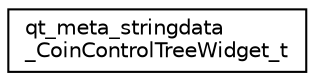digraph "Graphical Class Hierarchy"
{
 // LATEX_PDF_SIZE
  edge [fontname="Helvetica",fontsize="10",labelfontname="Helvetica",labelfontsize="10"];
  node [fontname="Helvetica",fontsize="10",shape=record];
  rankdir="LR";
  Node0 [label="qt_meta_stringdata\l_CoinControlTreeWidget_t",height=0.2,width=0.4,color="black", fillcolor="white", style="filled",URL="$structqt__meta__stringdata___coin_control_tree_widget__t.html",tooltip=" "];
}
